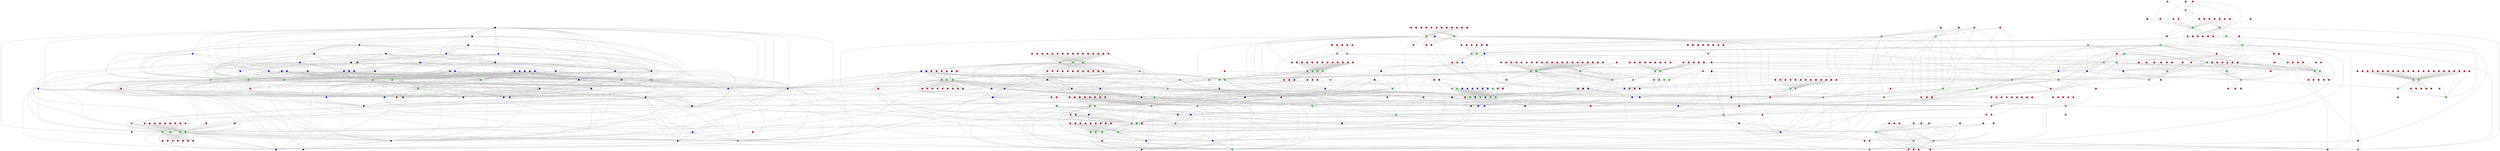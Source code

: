 graph G {
0[shape="circle",width=0.1,label="",style=filled,fillcolor="red"];
1[shape="circle",width=0.1,label="",style=filled,fillcolor="green"];
2[shape="circle",width=0.1,label="",style=filled,fillcolor="red"];
3[shape="circle",width=0.1,label="",style=filled,fillcolor="red"];
4[shape="circle",width=0.1,label="",style=filled,fillcolor="red"];
5[shape="circle",width=0.1,label="",style=filled,fillcolor="red"];
6[shape="circle",width=0.1,label="",style=filled,fillcolor="green"];
7[shape="circle",width=0.1,label="",style=filled,fillcolor="green"];
8[shape="circle",width=0.1,label="",style=filled,fillcolor="red"];
9[shape="circle",width=0.1,label="",style=filled,fillcolor="red"];
10[shape="circle",width=0.1,label="",style=filled,fillcolor="red"];
11[shape="circle",width=0.1,label="",style=filled,fillcolor="red"];
12[shape="circle",width=0.1,label="",style=filled,fillcolor="red"];
13[shape="circle",width=0.1,label="",style=filled,fillcolor="red"];
14[shape="circle",width=0.1,label="",style=filled,fillcolor="red"];
15[shape="circle",width=0.1,label="",style=filled,fillcolor="red"];
16[shape="circle",width=0.1,label="",style=filled,fillcolor="green"];
17[shape="circle",width=0.1,label="",style=filled,fillcolor="green"];
18[shape="circle",width=0.1,label="",style=filled,fillcolor="green"];
19[shape="circle",width=0.1,label="",style=filled,fillcolor="red"];
20[shape="circle",width=0.1,label="",style=filled,fillcolor="red"];
21[shape="circle",width=0.1,label="",style=filled,fillcolor="blue"];
22[shape="circle",width=0.1,label="",style=filled,fillcolor="blue"];
23[shape="circle",width=0.1,label="",style=filled,fillcolor="blue"];
24[shape="circle",width=0.1,label="",style=filled,fillcolor="blue"];
25[shape="circle",width=0.1,label="",style=filled,fillcolor="blue"];
26[shape="circle",width=0.1,label="",style=filled,fillcolor="blue"];
27[shape="circle",width=0.1,label="",style=filled,fillcolor="blue"];
28[shape="circle",width=0.1,label="",style=filled,fillcolor="blue"];
29[shape="circle",width=0.1,label="",style=filled,fillcolor="blue"];
30[shape="circle",width=0.1,label="",style=filled,fillcolor="blue"];
31[shape="circle",width=0.1,label="",style=filled,fillcolor="blue"];
32[shape="circle",width=0.1,label="",style=filled,fillcolor="blue"];
33[shape="circle",width=0.1,label="",style=filled,fillcolor="blue"];
34[shape="circle",width=0.1,label="",style=filled,fillcolor="blue"];
35[shape="circle",width=0.1,label="",style=filled,fillcolor="blue"];
36[shape="circle",width=0.1,label="",style=filled,fillcolor="blue"];
37[shape="circle",width=0.1,label="",style=filled,fillcolor="blue"];
38[shape="circle",width=0.1,label="",style=filled,fillcolor="blue"];
39[shape="circle",width=0.1,label="",style=filled,fillcolor="blue"];
40[shape="circle",width=0.1,label="",style=filled,fillcolor="green"];
41[shape="circle",width=0.1,label="",style=filled,fillcolor="blue"];
42[shape="circle",width=0.1,label="",style=filled,fillcolor="blue"];
43[shape="circle",width=0.1,label="",style=filled,fillcolor="blue"];
44[shape="circle",width=0.1,label="",style=filled,fillcolor="green"];
45[shape="circle",width=0.1,label="",style=filled,fillcolor="green"];
46[shape="circle",width=0.1,label="",style=filled,fillcolor="green"];
47[shape="circle",width=0.1,label="",style=filled,fillcolor="red"];
48[shape="circle",width=0.1,label="",style=filled,fillcolor="red"];
49[shape="circle",width=0.1,label="",style=filled,fillcolor="red"];
50[shape="circle",width=0.1,label="",style=filled,fillcolor="green"];
51[shape="circle",width=0.1,label="",style=filled,fillcolor="green"];
52[shape="circle",width=0.1,label="",style=filled,fillcolor="red"];
53[shape="circle",width=0.1,label="",style=filled,fillcolor="red"];
54[shape="circle",width=0.1,label="",style=filled,fillcolor="green"];
55[shape="circle",width=0.1,label="",style=filled,fillcolor="green"];
56[shape="circle",width=0.1,label="",style=filled,fillcolor="green"];
57[shape="circle",width=0.1,label="",style=filled,fillcolor="green"];
58[shape="circle",width=0.1,label="",style=filled,fillcolor="green"];
59[shape="circle",width=0.1,label="",style=filled,fillcolor="green"];
60[shape="circle",width=0.1,label="",style=filled,fillcolor="green"];
61[shape="circle",width=0.1,label="",style=filled,fillcolor="green"];
62[shape="circle",width=0.1,label="",style=filled,fillcolor="green"];
63[shape="circle",width=0.1,label="",style=filled,fillcolor="green"];
64[shape="circle",width=0.1,label="",style=filled,fillcolor="red"];
65[shape="circle",width=0.1,label="",style=filled,fillcolor="green"];
66[shape="circle",width=0.1,label="",style=filled,fillcolor="green"];
67[shape="circle",width=0.1,label="",style=filled,fillcolor="green"];
68[shape="circle",width=0.1,label="",style=filled,fillcolor="red"];
69[shape="circle",width=0.1,label="",style=filled,fillcolor="red"];
70[shape="circle",width=0.1,label="",style=filled,fillcolor="red"];
71[shape="circle",width=0.1,label="",style=filled,fillcolor="red"];
72[shape="circle",width=0.1,label="",style=filled,fillcolor="red"];
73[shape="circle",width=0.1,label="",style=filled,fillcolor="red"];
74[shape="circle",width=0.1,label="",style=filled,fillcolor="red"];
75[shape="circle",width=0.1,label="",style=filled,fillcolor="red"];
76[shape="circle",width=0.1,label="",style=filled,fillcolor="red"];
77[shape="circle",width=0.1,label="",style=filled,fillcolor="red"];
78[shape="circle",width=0.1,label="",style=filled,fillcolor="green"];
79[shape="circle",width=0.1,label="",style=filled,fillcolor="green"];
80[shape="circle",width=0.1,label="",style=filled,fillcolor="red"];
81[shape="circle",width=0.1,label="",style=filled,fillcolor="red"];
82[shape="circle",width=0.1,label="",style=filled,fillcolor="red"];
83[shape="circle",width=0.1,label="",style=filled,fillcolor="red"];
84[shape="circle",width=0.1,label="",style=filled,fillcolor="red"];
85[shape="circle",width=0.1,label="",style=filled,fillcolor="green"];
86[shape="circle",width=0.1,label="",style=filled,fillcolor="green"];
87[shape="circle",width=0.1,label="",style=filled,fillcolor="green"];
88[shape="circle",width=0.1,label="",style=filled,fillcolor="green"];
89[shape="circle",width=0.1,label="",style=filled,fillcolor="red"];
90[shape="circle",width=0.1,label="",style=filled,fillcolor="red"];
91[shape="circle",width=0.1,label="",style=filled,fillcolor="red"];
92[shape="circle",width=0.1,label="",style=filled,fillcolor="red"];
93[shape="circle",width=0.1,label="",style=filled,fillcolor="red"];
94[shape="circle",width=0.1,label="",style=filled,fillcolor="red"];
95[shape="circle",width=0.1,label="",style=filled,fillcolor="red"];
96[shape="circle",width=0.1,label="",style=filled,fillcolor="red"];
97[shape="circle",width=0.1,label="",style=filled,fillcolor="red"];
98[shape="circle",width=0.1,label="",style=filled,fillcolor="red"];
99[shape="circle",width=0.1,label="",style=filled,fillcolor="red"];
100[shape="circle",width=0.1,label="",style=filled,fillcolor="red"];
101[shape="circle",width=0.1,label="",style=filled,fillcolor="green"];
102[shape="circle",width=0.1,label="",style=filled,fillcolor="red"];
103[shape="circle",width=0.1,label="",style=filled,fillcolor="green"];
104[shape="circle",width=0.1,label="",style=filled,fillcolor="blue"];
105[shape="circle",width=0.1,label="",style=filled,fillcolor="red"];
106[shape="circle",width=0.1,label="",style=filled,fillcolor="green"];
107[shape="circle",width=0.1,label="",style=filled,fillcolor="blue"];
108[shape="circle",width=0.1,label="",style=filled,fillcolor="green"];
109[shape="circle",width=0.1,label="",style=filled,fillcolor="green"];
110[shape="circle",width=0.1,label="",style=filled,fillcolor="green"];
111[shape="circle",width=0.1,label="",style=filled,fillcolor="red"];
112[shape="circle",width=0.1,label="",style=filled,fillcolor="red"];
113[shape="circle",width=0.1,label="",style=filled,fillcolor="red"];
114[shape="circle",width=0.1,label="",style=filled,fillcolor="red"];
115[shape="circle",width=0.1,label="",style=filled,fillcolor="red"];
116[shape="circle",width=0.1,label="",style=filled,fillcolor="red"];
117[shape="circle",width=0.1,label="",style=filled,fillcolor="green"];
118[shape="circle",width=0.1,label="",style=filled,fillcolor="blue"];
119[shape="circle",width=0.1,label="",style=filled,fillcolor="green"];
120[shape="circle",width=0.1,label="",style=filled,fillcolor="green"];
121[shape="circle",width=0.1,label="",style=filled,fillcolor="blue"];
122[shape="circle",width=0.1,label="",style=filled,fillcolor="red"];
123[shape="circle",width=0.1,label="",style=filled,fillcolor="red"];
124[shape="circle",width=0.1,label="",style=filled,fillcolor="red"];
125[shape="circle",width=0.1,label="",style=filled,fillcolor="red"];
126[shape="circle",width=0.1,label="",style=filled,fillcolor="green"];
127[shape="circle",width=0.1,label="",style=filled,fillcolor="green"];
128[shape="circle",width=0.1,label="",style=filled,fillcolor="red"];
129[shape="circle",width=0.1,label="",style=filled,fillcolor="blue"];
130[shape="circle",width=0.1,label="",style=filled,fillcolor="blue"];
131[shape="circle",width=0.1,label="",style=filled,fillcolor="blue"];
132[shape="circle",width=0.1,label="",style=filled,fillcolor="green"];
133[shape="circle",width=0.1,label="",style=filled,fillcolor="green"];
134[shape="circle",width=0.1,label="",style=filled,fillcolor="green"];
135[shape="circle",width=0.1,label="",style=filled,fillcolor="red"];
136[shape="circle",width=0.1,label="",style=filled,fillcolor="red"];
137[shape="circle",width=0.1,label="",style=filled,fillcolor="red"];
138[shape="circle",width=0.1,label="",style=filled,fillcolor="red"];
139[shape="circle",width=0.1,label="",style=filled,fillcolor="red"];
140[shape="circle",width=0.1,label="",style=filled,fillcolor="green"];
141[shape="circle",width=0.1,label="",style=filled,fillcolor="green"];
142[shape="circle",width=0.1,label="",style=filled,fillcolor="red"];
143[shape="circle",width=0.1,label="",style=filled,fillcolor="red"];
144[shape="circle",width=0.1,label="",style=filled,fillcolor="green"];
145[shape="circle",width=0.1,label="",style=filled,fillcolor="green"];
146[shape="circle",width=0.1,label="",style=filled,fillcolor="green"];
147[shape="circle",width=0.1,label="",style=filled,fillcolor="red"];
148[shape="circle",width=0.1,label="",style=filled,fillcolor="red"];
149[shape="circle",width=0.1,label="",style=filled,fillcolor="red"];
150[shape="circle",width=0.1,label="",style=filled,fillcolor="red"];
151[shape="circle",width=0.1,label="",style=filled,fillcolor="red"];
152[shape="circle",width=0.1,label="",style=filled,fillcolor="red"];
153[shape="circle",width=0.1,label="",style=filled,fillcolor="red"];
154[shape="circle",width=0.1,label="",style=filled,fillcolor="red"];
155[shape="circle",width=0.1,label="",style=filled,fillcolor="green"];
156[shape="circle",width=0.1,label="",style=filled,fillcolor="green"];
157[shape="circle",width=0.1,label="",style=filled,fillcolor="red"];
158[shape="circle",width=0.1,label="",style=filled,fillcolor="blue"];
159[shape="circle",width=0.1,label="",style=filled,fillcolor="red"];
160[shape="circle",width=0.1,label="",style=filled,fillcolor="red"];
161[shape="circle",width=0.1,label="",style=filled,fillcolor="red"];
162[shape="circle",width=0.1,label="",style=filled,fillcolor="red"];
163[shape="circle",width=0.1,label="",style=filled,fillcolor="green"];
164[shape="circle",width=0.1,label="",style=filled,fillcolor="blue"];
165[shape="circle",width=0.1,label="",style=filled,fillcolor="green"];
166[shape="circle",width=0.1,label="",style=filled,fillcolor="blue"];
167[shape="circle",width=0.1,label="",style=filled,fillcolor="blue"];
168[shape="circle",width=0.1,label="",style=filled,fillcolor="blue"];
169[shape="circle",width=0.1,label="",style=filled,fillcolor="blue"];
170[shape="circle",width=0.1,label="",style=filled,fillcolor="blue"];
171[shape="circle",width=0.1,label="",style=filled,fillcolor="red"];
172[shape="circle",width=0.1,label="",style=filled,fillcolor="green"];
173[shape="circle",width=0.1,label="",style=filled,fillcolor="green"];
174[shape="circle",width=0.1,label="",style=filled,fillcolor="green"];
175[shape="circle",width=0.1,label="",style=filled,fillcolor="red"];
176[shape="circle",width=0.1,label="",style=filled,fillcolor="red"];
177[shape="circle",width=0.1,label="",style=filled,fillcolor="red"];
178[shape="circle",width=0.1,label="",style=filled,fillcolor="green"];
179[shape="circle",width=0.1,label="",style=filled,fillcolor="green"];
180[shape="circle",width=0.1,label="",style=filled,fillcolor="green"];
181[shape="circle",width=0.1,label="",style=filled,fillcolor="green"];
182[shape="circle",width=0.1,label="",style=filled,fillcolor="green"];
183[shape="circle",width=0.1,label="",style=filled,fillcolor="blue"];
184[shape="circle",width=0.1,label="",style=filled,fillcolor="green"];
185[shape="circle",width=0.1,label="",style=filled,fillcolor="blue"];
186[shape="circle",width=0.1,label="",style=filled,fillcolor="blue"];
187[shape="circle",width=0.1,label="",style=filled,fillcolor="green"];
188[shape="circle",width=0.1,label="",style=filled,fillcolor="green"];
189[shape="circle",width=0.1,label="",style=filled,fillcolor="green"];
190[shape="circle",width=0.1,label="",style=filled,fillcolor="red"];
191[shape="circle",width=0.1,label="",style=filled,fillcolor="red"];
192[shape="circle",width=0.1,label="",style=filled,fillcolor="red"];
193[shape="circle",width=0.1,label="",style=filled,fillcolor="red"];
194[shape="circle",width=0.1,label="",style=filled,fillcolor="green"];
195[shape="circle",width=0.1,label="",style=filled,fillcolor="red"];
196[shape="circle",width=0.1,label="",style=filled,fillcolor="red"];
197[shape="circle",width=0.1,label="",style=filled,fillcolor="red"];
198[shape="circle",width=0.1,label="",style=filled,fillcolor="red"];
199[shape="circle",width=0.1,label="",style=filled,fillcolor="red"];
200[shape="circle",width=0.1,label="",style=filled,fillcolor="red"];
201[shape="circle",width=0.1,label="",style=filled,fillcolor="red"];
202[shape="circle",width=0.1,label="",style=filled,fillcolor="red"];
203[shape="circle",width=0.1,label="",style=filled,fillcolor="red"];
204[shape="circle",width=0.1,label="",style=filled,fillcolor="red"];
205[shape="circle",width=0.1,label="",style=filled,fillcolor="red"];
206[shape="circle",width=0.1,label="",style=filled,fillcolor="red"];
207[shape="circle",width=0.1,label="",style=filled,fillcolor="red"];
208[shape="circle",width=0.1,label="",style=filled,fillcolor="red"];
209[shape="circle",width=0.1,label="",style=filled,fillcolor="red"];
210[shape="circle",width=0.1,label="",style=filled,fillcolor="red"];
211[shape="circle",width=0.1,label="",style=filled,fillcolor="red"];
212[shape="circle",width=0.1,label="",style=filled,fillcolor="blue"];
213[shape="circle",width=0.1,label="",style=filled,fillcolor="blue"];
214[shape="circle",width=0.1,label="",style=filled,fillcolor="blue"];
215[shape="circle",width=0.1,label="",style=filled,fillcolor="red"];
216[shape="circle",width=0.1,label="",style=filled,fillcolor="red"];
217[shape="circle",width=0.1,label="",style=filled,fillcolor="red"];
218[shape="circle",width=0.1,label="",style=filled,fillcolor="red"];
219[shape="circle",width=0.1,label="",style=filled,fillcolor="red"];
220[shape="circle",width=0.1,label="",style=filled,fillcolor="red"];
221[shape="circle",width=0.1,label="",style=filled,fillcolor="red"];
222[shape="circle",width=0.1,label="",style=filled,fillcolor="red"];
223[shape="circle",width=0.1,label="",style=filled,fillcolor="blue"];
224[shape="circle",width=0.1,label="",style=filled,fillcolor="blue"];
225[shape="circle",width=0.1,label="",style=filled,fillcolor="blue"];
226[shape="circle",width=0.1,label="",style=filled,fillcolor="red"];
227[shape="circle",width=0.1,label="",style=filled,fillcolor="blue"];
228[shape="circle",width=0.1,label="",style=filled,fillcolor="blue"];
229[shape="circle",width=0.1,label="",style=filled,fillcolor="red"];
230[shape="circle",width=0.1,label="",style=filled,fillcolor="green"];
231[shape="circle",width=0.1,label="",style=filled,fillcolor="green"];
232[shape="circle",width=0.1,label="",style=filled,fillcolor="green"];
233[shape="circle",width=0.1,label="",style=filled,fillcolor="green"];
234[shape="circle",width=0.1,label="",style=filled,fillcolor="green"];
235[shape="circle",width=0.1,label="",style=filled,fillcolor="red"];
236[shape="circle",width=0.1,label="",style=filled,fillcolor="red"];
237[shape="circle",width=0.1,label="",style=filled,fillcolor="red"];
238[shape="circle",width=0.1,label="",style=filled,fillcolor="red"];
239[shape="circle",width=0.1,label="",style=filled,fillcolor="red"];
240[shape="circle",width=0.1,label="",style=filled,fillcolor="red"];
241[shape="circle",width=0.1,label="",style=filled,fillcolor="red"];
242[shape="circle",width=0.1,label="",style=filled,fillcolor="red"];
243[shape="circle",width=0.1,label="",style=filled,fillcolor="red"];
244[shape="circle",width=0.1,label="",style=filled,fillcolor="blue"];
245[shape="circle",width=0.1,label="",style=filled,fillcolor="red"];
246[shape="circle",width=0.1,label="",style=filled,fillcolor="blue"];
247[shape="circle",width=0.1,label="",style=filled,fillcolor="red"];
248[shape="circle",width=0.1,label="",style=filled,fillcolor="blue"];
249[shape="circle",width=0.1,label="",style=filled,fillcolor="green"];
250[shape="circle",width=0.1,label="",style=filled,fillcolor="blue"];
251[shape="circle",width=0.1,label="",style=filled,fillcolor="red"];
252[shape="circle",width=0.1,label="",style=filled,fillcolor="red"];
253[shape="circle",width=0.1,label="",style=filled,fillcolor="green"];
254[shape="circle",width=0.1,label="",style=filled,fillcolor="red"];
255[shape="circle",width=0.1,label="",style=filled,fillcolor="blue"];
256[shape="circle",width=0.1,label="",style=filled,fillcolor="green"];
257[shape="circle",width=0.1,label="",style=filled,fillcolor="green"];
258[shape="circle",width=0.1,label="",style=filled,fillcolor="green"];
259[shape="circle",width=0.1,label="",style=filled,fillcolor="green"];
260[shape="circle",width=0.1,label="",style=filled,fillcolor="red"];
261[shape="circle",width=0.1,label="",style=filled,fillcolor="red"];
262[shape="circle",width=0.1,label="",style=filled,fillcolor="green"];
263[shape="circle",width=0.1,label="",style=filled,fillcolor="red"];
264[shape="circle",width=0.1,label="",style=filled,fillcolor="red"];
265[shape="circle",width=0.1,label="",style=filled,fillcolor="red"];
266[shape="circle",width=0.1,label="",style=filled,fillcolor="green"];
267[shape="circle",width=0.1,label="",style=filled,fillcolor="red"];
268[shape="circle",width=0.1,label="",style=filled,fillcolor="red"];
269[shape="circle",width=0.1,label="",style=filled,fillcolor="red"];
270[shape="circle",width=0.1,label="",style=filled,fillcolor="red"];
271[shape="circle",width=0.1,label="",style=filled,fillcolor="red"];
272[shape="circle",width=0.1,label="",style=filled,fillcolor="green"];
273[shape="circle",width=0.1,label="",style=filled,fillcolor="green"];
274[shape="circle",width=0.1,label="",style=filled,fillcolor="green"];
275[shape="circle",width=0.1,label="",style=filled,fillcolor="green"];
276[shape="circle",width=0.1,label="",style=filled,fillcolor="green"];
277[shape="circle",width=0.1,label="",style=filled,fillcolor="red"];
278[shape="circle",width=0.1,label="",style=filled,fillcolor="red"];
279[shape="circle",width=0.1,label="",style=filled,fillcolor="red"];
280[shape="circle",width=0.1,label="",style=filled,fillcolor="red"];
281[shape="circle",width=0.1,label="",style=filled,fillcolor="red"];
282[shape="circle",width=0.1,label="",style=filled,fillcolor="red"];
283[shape="circle",width=0.1,label="",style=filled,fillcolor="red"];
284[shape="circle",width=0.1,label="",style=filled,fillcolor="red"];
285[shape="circle",width=0.1,label="",style=filled,fillcolor="red"];
286[shape="circle",width=0.1,label="",style=filled,fillcolor="red"];
287[shape="circle",width=0.1,label="",style=filled,fillcolor="red"];
288[shape="circle",width=0.1,label="",style=filled,fillcolor="blue"];
289[shape="circle",width=0.1,label="",style=filled,fillcolor="blue"];
290[shape="circle",width=0.1,label="",style=filled,fillcolor="green"];
291[shape="circle",width=0.1,label="",style=filled,fillcolor="blue"];
292[shape="circle",width=0.1,label="",style=filled,fillcolor="red"];
293[shape="circle",width=0.1,label="",style=filled,fillcolor="red"];
294[shape="circle",width=0.1,label="",style=filled,fillcolor="green"];
295[shape="circle",width=0.1,label="",style=filled,fillcolor="blue"];
296[shape="circle",width=0.1,label="",style=filled,fillcolor="red"];
297[shape="circle",width=0.1,label="",style=filled,fillcolor="red"];
298[shape="circle",width=0.1,label="",style=filled,fillcolor="red"];
299[shape="circle",width=0.1,label="",style=filled,fillcolor="red"];
300[shape="circle",width=0.1,label="",style=filled,fillcolor="red"];
301[shape="circle",width=0.1,label="",style=filled,fillcolor="red"];
302[shape="circle",width=0.1,label="",style=filled,fillcolor="red"];
303[shape="circle",width=0.1,label="",style=filled,fillcolor="red"];
304[shape="circle",width=0.1,label="",style=filled,fillcolor="red"];
305[shape="circle",width=0.1,label="",style=filled,fillcolor="red"];
306[shape="circle",width=0.1,label="",style=filled,fillcolor="red"];
307[shape="circle",width=0.1,label="",style=filled,fillcolor="red"];
308[shape="circle",width=0.1,label="",style=filled,fillcolor="red"];
309[shape="circle",width=0.1,label="",style=filled,fillcolor="red"];
310[shape="circle",width=0.1,label="",style=filled,fillcolor="red"];
311[shape="circle",width=0.1,label="",style=filled,fillcolor="red"];
312[shape="circle",width=0.1,label="",style=filled,fillcolor="red"];
313[shape="circle",width=0.1,label="",style=filled,fillcolor="red"];
314[shape="circle",width=0.1,label="",style=filled,fillcolor="red"];
315[shape="circle",width=0.1,label="",style=filled,fillcolor="red"];
316[shape="circle",width=0.1,label="",style=filled,fillcolor="red"];
317[shape="circle",width=0.1,label="",style=filled,fillcolor="red"];
318[shape="circle",width=0.1,label="",style=filled,fillcolor="red"];
319[shape="circle",width=0.1,label="",style=filled,fillcolor="red"];
320[shape="circle",width=0.1,label="",style=filled,fillcolor="green"];
321[shape="circle",width=0.1,label="",style=filled,fillcolor="blue"];
322[shape="circle",width=0.1,label="",style=filled,fillcolor="red"];
323[shape="circle",width=0.1,label="",style=filled,fillcolor="red"];
324[shape="circle",width=0.1,label="",style=filled,fillcolor="blue"];
325[shape="circle",width=0.1,label="",style=filled,fillcolor="red"];
326[shape="circle",width=0.1,label="",style=filled,fillcolor="green"];
327[shape="circle",width=0.1,label="",style=filled,fillcolor="red"];
328[shape="circle",width=0.1,label="",style=filled,fillcolor="red"];
329[shape="circle",width=0.1,label="",style=filled,fillcolor="green"];
330[shape="circle",width=0.1,label="",style=filled,fillcolor="red"];
331[shape="circle",width=0.1,label="",style=filled,fillcolor="red"];
332[shape="circle",width=0.1,label="",style=filled,fillcolor="red"];
333[shape="circle",width=0.1,label="",style=filled,fillcolor="red"];
334[shape="circle",width=0.1,label="",style=filled,fillcolor="red"];
335[shape="circle",width=0.1,label="",style=filled,fillcolor="blue"];
336[shape="circle",width=0.1,label="",style=filled,fillcolor="red"];
337[shape="circle",width=0.1,label="",style=filled,fillcolor="red"];
338[shape="circle",width=0.1,label="",style=filled,fillcolor="red"];
339[shape="circle",width=0.1,label="",style=filled,fillcolor="red"];
340[shape="circle",width=0.1,label="",style=filled,fillcolor="red"];
341[shape="circle",width=0.1,label="",style=filled,fillcolor="red"];
342[shape="circle",width=0.1,label="",style=filled,fillcolor="green"];
343[shape="circle",width=0.1,label="",style=filled,fillcolor="red"];
344[shape="circle",width=0.1,label="",style=filled,fillcolor="red"];
345[shape="circle",width=0.1,label="",style=filled,fillcolor="red"];
346[shape="circle",width=0.1,label="",style=filled,fillcolor="red"];
347[shape="circle",width=0.1,label="",style=filled,fillcolor="red"];
348[shape="circle",width=0.1,label="",style=filled,fillcolor="red"];
349[shape="circle",width=0.1,label="",style=filled,fillcolor="red"];
350[shape="circle",width=0.1,label="",style=filled,fillcolor="red"];
351[shape="circle",width=0.1,label="",style=filled,fillcolor="red"];
352[shape="circle",width=0.1,label="",style=filled,fillcolor="red"];
353[shape="circle",width=0.1,label="",style=filled,fillcolor="red"];
354[shape="circle",width=0.1,label="",style=filled,fillcolor="red"];
355[shape="circle",width=0.1,label="",style=filled,fillcolor="red"];
356[shape="circle",width=0.1,label="",style=filled,fillcolor="green"];
357[shape="circle",width=0.1,label="",style=filled,fillcolor="green"];
358[shape="circle",width=0.1,label="",style=filled,fillcolor="green"];
359[shape="circle",width=0.1,label="",style=filled,fillcolor="green"];
360[shape="circle",width=0.1,label="",style=filled,fillcolor="red"];
361[shape="circle",width=0.1,label="",style=filled,fillcolor="blue"];
362[shape="circle",width=0.1,label="",style=filled,fillcolor="green"];
363[shape="circle",width=0.1,label="",style=filled,fillcolor="red"];
364[shape="circle",width=0.1,label="",style=filled,fillcolor="red"];
365[shape="circle",width=0.1,label="",style=filled,fillcolor="red"];
366[shape="circle",width=0.1,label="",style=filled,fillcolor="blue"];
367[shape="circle",width=0.1,label="",style=filled,fillcolor="blue"];
368[shape="circle",width=0.1,label="",style=filled,fillcolor="blue"];
369[shape="circle",width=0.1,label="",style=filled,fillcolor="red"];
370[shape="circle",width=0.1,label="",style=filled,fillcolor="red"];
371[shape="circle",width=0.1,label="",style=filled,fillcolor="red"];
372[shape="circle",width=0.1,label="",style=filled,fillcolor="red"];
373[shape="circle",width=0.1,label="",style=filled,fillcolor="red"];
374[shape="circle",width=0.1,label="",style=filled,fillcolor="red"];
375[shape="circle",width=0.1,label="",style=filled,fillcolor="red"];
376[shape="circle",width=0.1,label="",style=filled,fillcolor="red"];
377[shape="circle",width=0.1,label="",style=filled,fillcolor="red"];
378[shape="circle",width=0.1,label="",style=filled,fillcolor="red"];
379[shape="circle",width=0.1,label="",style=filled,fillcolor="red"];
380[shape="circle",width=0.1,label="",style=filled,fillcolor="blue"];
381[shape="circle",width=0.1,label="",style=filled,fillcolor="green"];
382[shape="circle",width=0.1,label="",style=filled,fillcolor="red"];
383[shape="circle",width=0.1,label="",style=filled,fillcolor="red"];
384[shape="circle",width=0.1,label="",style=filled,fillcolor="red"];
385[shape="circle",width=0.1,label="",style=filled,fillcolor="red"];
386[shape="circle",width=0.1,label="",style=filled,fillcolor="red"];
387[shape="circle",width=0.1,label="",style=filled,fillcolor="red"];
388[shape="circle",width=0.1,label="",style=filled,fillcolor="green"];
389[shape="circle",width=0.1,label="",style=filled,fillcolor="red"];
390[shape="circle",width=0.1,label="",style=filled,fillcolor="red"];
391[shape="circle",width=0.1,label="",style=filled,fillcolor="red"];
392[shape="circle",width=0.1,label="",style=filled,fillcolor="red"];
393[shape="circle",width=0.1,label="",style=filled,fillcolor="red"];
394[shape="circle",width=0.1,label="",style=filled,fillcolor="red"];
395[shape="circle",width=0.1,label="",style=filled,fillcolor="blue"];
396[shape="circle",width=0.1,label="",style=filled,fillcolor="red"];
397[shape="circle",width=0.1,label="",style=filled,fillcolor="blue"];
398[shape="circle",width=0.1,label="",style=filled,fillcolor="blue"];
399[shape="circle",width=0.1,label="",style=filled,fillcolor="red"];
400[shape="circle",width=0.1,label="",style=filled,fillcolor="blue"];
401[shape="circle",width=0.1,label="",style=filled,fillcolor="blue"];
402[shape="circle",width=0.1,label="",style=filled,fillcolor="blue"];
403[shape="circle",width=0.1,label="",style=filled,fillcolor="blue"];
404[shape="circle",width=0.1,label="",style=filled,fillcolor="blue"];
405[shape="circle",width=0.1,label="",style=filled,fillcolor="blue"];
406[shape="circle",width=0.1,label="",style=filled,fillcolor="blue"];
407[shape="circle",width=0.1,label="",style=filled,fillcolor="blue"];
408[shape="circle",width=0.1,label="",style=filled,fillcolor="blue"];
409[shape="circle",width=0.1,label="",style=filled,fillcolor="blue"];
410[shape="circle",width=0.1,label="",style=filled,fillcolor="blue"];
411[shape="circle",width=0.1,label="",style=filled,fillcolor="blue"];
412[shape="circle",width=0.1,label="",style=filled,fillcolor="blue"];
413[shape="circle",width=0.1,label="",style=filled,fillcolor="blue"];
414[shape="circle",width=0.1,label="",style=filled,fillcolor="blue"];
415[shape="circle",width=0.1,label="",style=filled,fillcolor="red"];
416[shape="circle",width=0.1,label="",style=filled,fillcolor="red"];
417[shape="circle",width=0.1,label="",style=filled,fillcolor="green"];
418[shape="circle",width=0.1,label="",style=filled,fillcolor="red"];
419[shape="circle",width=0.1,label="",style=filled,fillcolor="red"];
420[shape="circle",width=0.1,label="",style=filled,fillcolor="blue"];
421[shape="circle",width=0.1,label="",style=filled,fillcolor="red"];
422[shape="circle",width=0.1,label="",style=filled,fillcolor="blue"];
423[shape="circle",width=0.1,label="",style=filled,fillcolor="blue"];
424[shape="circle",width=0.1,label="",style=filled,fillcolor="blue"];
425[shape="circle",width=0.1,label="",style=filled,fillcolor="blue"];
426[shape="circle",width=0.1,label="",style=filled,fillcolor="blue"];
427[shape="circle",width=0.1,label="",style=filled,fillcolor="blue"];
428[shape="circle",width=0.1,label="",style=filled,fillcolor="blue"];
429[shape="circle",width=0.1,label="",style=filled,fillcolor="red"];
430[shape="circle",width=0.1,label="",style=filled,fillcolor="red"];
431[shape="circle",width=0.1,label="",style=filled,fillcolor="red"];
432[shape="circle",width=0.1,label="",style=filled,fillcolor="red"];
433[shape="circle",width=0.1,label="",style=filled,fillcolor="red"];
434[shape="circle",width=0.1,label="",style=filled,fillcolor="red"];
435[shape="circle",width=0.1,label="",style=filled,fillcolor="red"];
436[shape="circle",width=0.1,label="",style=filled,fillcolor="red"];
437[shape="circle",width=0.1,label="",style=filled,fillcolor="red"];
438[shape="circle",width=0.1,label="",style=filled,fillcolor="blue"];
439[shape="circle",width=0.1,label="",style=filled,fillcolor="green"];
440[shape="circle",width=0.1,label="",style=filled,fillcolor="green"];
441[shape="circle",width=0.1,label="",style=filled,fillcolor="blue"];
442[shape="circle",width=0.1,label="",style=filled,fillcolor="red"];
443[shape="circle",width=0.1,label="",style=filled,fillcolor="red"];
444[shape="circle",width=0.1,label="",style=filled,fillcolor="red"];
445[shape="circle",width=0.1,label="",style=filled,fillcolor="green"];
446[shape="circle",width=0.1,label="",style=filled,fillcolor="blue"];
447[shape="circle",width=0.1,label="",style=filled,fillcolor="red"];
448[shape="circle",width=0.1,label="",style=filled,fillcolor="blue"];
449[shape="circle",width=0.1,label="",style=filled,fillcolor="red"];
450[shape="circle",width=0.1,label="",style=filled,fillcolor="red"];
451[shape="circle",width=0.1,label="",style=filled,fillcolor="red"];
452[shape="circle",width=0.1,label="",style=filled,fillcolor="red"];
453[shape="circle",width=0.1,label="",style=filled,fillcolor="red"];
454[shape="circle",width=0.1,label="",style=filled,fillcolor="red"];
455[shape="circle",width=0.1,label="",style=filled,fillcolor="red"];
456[shape="circle",width=0.1,label="",style=filled,fillcolor="red"];
457[shape="circle",width=0.1,label="",style=filled,fillcolor="red"];
458[shape="circle",width=0.1,label="",style=filled,fillcolor="red"];
459[shape="circle",width=0.1,label="",style=filled,fillcolor="red"];
460[shape="circle",width=0.1,label="",style=filled,fillcolor="red"];
461[shape="circle",width=0.1,label="",style=filled,fillcolor="red"];
462[shape="circle",width=0.1,label="",style=filled,fillcolor="red"];
463[shape="circle",width=0.1,label="",style=filled,fillcolor="red"];
464[shape="circle",width=0.1,label="",style=filled,fillcolor="red"];
465[shape="circle",width=0.1,label="",style=filled,fillcolor="red"];
466[shape="circle",width=0.1,label="",style=filled,fillcolor="red"];
467[shape="circle",width=0.1,label="",style=filled,fillcolor="red"];
468[shape="circle",width=0.1,label="",style=filled,fillcolor="red"];
469[shape="circle",width=0.1,label="",style=filled,fillcolor="red"];
470[shape="circle",width=0.1,label="",style=filled,fillcolor="red"];
471[shape="circle",width=0.1,label="",style=filled,fillcolor="red"];
472[shape="circle",width=0.1,label="",style=filled,fillcolor="red"];
473[shape="circle",width=0.1,label="",style=filled,fillcolor="red"];
474[shape="circle",width=0.1,label="",style=filled,fillcolor="red"];
475[shape="circle",width=0.1,label="",style=filled,fillcolor="red"];
476[shape="circle",width=0.1,label="",style=filled,fillcolor="red"];
477[shape="circle",width=0.1,label="",style=filled,fillcolor="red"];
478[shape="circle",width=0.1,label="",style=filled,fillcolor="red"];
479[shape="circle",width=0.1,label="",style=filled,fillcolor="red"];
480[shape="circle",width=0.1,label="",style=filled,fillcolor="red"];
481[shape="circle",width=0.1,label="",style=filled,fillcolor="red"];
482[shape="circle",width=0.1,label="",style=filled,fillcolor="red"];
483[shape="circle",width=0.1,label="",style=filled,fillcolor="red"];
484[shape="circle",width=0.1,label="",style=filled,fillcolor="green"];
485[shape="circle",width=0.1,label="",style=filled,fillcolor="red"];
486[shape="circle",width=0.1,label="",style=filled,fillcolor="red"];
487[shape="circle",width=0.1,label="",style=filled,fillcolor="green"];
488[shape="circle",width=0.1,label="",style=filled,fillcolor="red"];
489[shape="circle",width=0.1,label="",style=filled,fillcolor="green"];
490[shape="circle",width=0.1,label="",style=filled,fillcolor="green"];
491[shape="circle",width=0.1,label="",style=filled,fillcolor="green"];
492[shape="circle",width=0.1,label="",style=filled,fillcolor="green"];
493[shape="circle",width=0.1,label="",style=filled,fillcolor="blue"];
494[shape="circle",width=0.1,label="",style=filled,fillcolor="red"];
495[shape="circle",width=0.1,label="",style=filled,fillcolor="blue"];
496[shape="circle",width=0.1,label="",style=filled,fillcolor="red"];
497[shape="circle",width=0.1,label="",style=filled,fillcolor="red"];
498[shape="circle",width=0.1,label="",style=filled,fillcolor="red"];
499[shape="circle",width=0.1,label="",style=filled,fillcolor="red"];
500[shape="circle",width=0.1,label="",style=filled,fillcolor="red"];
501[shape="circle",width=0.1,label="",style=filled,fillcolor="red"];
502[shape="circle",width=0.1,label="",style=filled,fillcolor="blue"];
503[shape="circle",width=0.1,label="",style=filled,fillcolor="red"];
504[shape="circle",width=0.1,label="",style=filled,fillcolor="red"];
505[shape="circle",width=0.1,label="",style=filled,fillcolor="red"];
506[shape="circle",width=0.1,label="",style=filled,fillcolor="red"];
507[shape="circle",width=0.1,label="",style=filled,fillcolor="red"];
508[shape="circle",width=0.1,label="",style=filled,fillcolor="red"];
509[shape="circle",width=0.1,label="",style=filled,fillcolor="red"];
510[shape="circle",width=0.1,label="",style=filled,fillcolor="red"];
511[shape="circle",width=0.1,label="",style=filled,fillcolor="red"];
512[shape="circle",width=0.1,label="",style=filled,fillcolor="red"];
513[shape="circle",width=0.1,label="",style=filled,fillcolor="red"];
514[shape="circle",width=0.1,label="",style=filled,fillcolor="red"];
515[shape="circle",width=0.1,label="",style=filled,fillcolor="red"];
516[shape="circle",width=0.1,label="",style=filled,fillcolor="red"];
517[shape="circle",width=0.1,label="",style=filled,fillcolor="red"];
518[shape="circle",width=0.1,label="",style=filled,fillcolor="red"];
519[shape="circle",width=0.1,label="",style=filled,fillcolor="red"];
520[shape="circle",width=0.1,label="",style=filled,fillcolor="red"];
521[shape="circle",width=0.1,label="",style=filled,fillcolor="red"];
522[shape="circle",width=0.1,label="",style=filled,fillcolor="blue"];
523[shape="circle",width=0.1,label="",style=filled,fillcolor="blue"];
524[shape="circle",width=0.1,label="",style=filled,fillcolor="red"];
525[shape="circle",width=0.1,label="",style=filled,fillcolor="green"];
526[shape="circle",width=0.1,label="",style=filled,fillcolor="red"];
527[shape="circle",width=0.1,label="",style=filled,fillcolor="blue"];
528[shape="circle",width=0.1,label="",style=filled,fillcolor="red"];
529[shape="circle",width=0.1,label="",style=filled,fillcolor="blue"];
530[shape="circle",width=0.1,label="",style=filled,fillcolor="red"];
531[shape="circle",width=0.1,label="",style=filled,fillcolor="blue"];
532[shape="circle",width=0.1,label="",style=filled,fillcolor="blue"];
533[shape="circle",width=0.1,label="",style=filled,fillcolor="blue"];
534[shape="circle",width=0.1,label="",style=filled,fillcolor="red"];
535[shape="circle",width=0.1,label="",style=filled,fillcolor="red"];
536[shape="circle",width=0.1,label="",style=filled,fillcolor="red"];
537[shape="circle",width=0.1,label="",style=filled,fillcolor="blue"];
538[shape="circle",width=0.1,label="",style=filled,fillcolor="green"];
539[shape="circle",width=0.1,label="",style=filled,fillcolor="red"];
540[shape="circle",width=0.1,label="",style=filled,fillcolor="red"];
541[shape="circle",width=0.1,label="",style=filled,fillcolor="red"];
542[shape="circle",width=0.1,label="",style=filled,fillcolor="blue"];
543[shape="circle",width=0.1,label="",style=filled,fillcolor="blue"];
544[shape="circle",width=0.1,label="",style=filled,fillcolor="red"];
545[shape="circle",width=0.1,label="",style=filled,fillcolor="blue"];
546[shape="circle",width=0.1,label="",style=filled,fillcolor="red"];
547[shape="circle",width=0.1,label="",style=filled,fillcolor="red"];
548[shape="circle",width=0.1,label="",style=filled,fillcolor="red"];
549[shape="circle",width=0.1,label="",style=filled,fillcolor="red"];
550[shape="circle",width=0.1,label="",style=filled,fillcolor="red"];
551[shape="circle",width=0.1,label="",style=filled,fillcolor="red"];
552[shape="circle",width=0.1,label="",style=filled,fillcolor="red"];
553[shape="circle",width=0.1,label="",style=filled,fillcolor="red"];
554[shape="circle",width=0.1,label="",style=filled,fillcolor="red"];
555[shape="circle",width=0.1,label="",style=filled,fillcolor="red"];
556[shape="circle",width=0.1,label="",style=filled,fillcolor="red"];
557[shape="circle",width=0.1,label="",style=filled,fillcolor="red"];
558[shape="circle",width=0.1,label="",style=filled,fillcolor="red"];
559[shape="circle",width=0.1,label="",style=filled,fillcolor="red"];
560[shape="circle",width=0.1,label="",style=filled,fillcolor="red"];
561[shape="circle",width=0.1,label="",style=filled,fillcolor="red"];
0--1[color="gray"];
4--6[color="gray"];
4--7[color="gray"];
4--16[color="gray"];
21--22[color="gray"];
21--23[color="gray"];
21--24[color="gray"];
21--25[color="gray"];
21--26[color="gray"];
21--27[color="gray"];
21--28[color="gray"];
21--29[color="gray"];
21--30[color="gray"];
21--31[color="gray"];
21--32[color="gray"];
21--33[color="gray"];
21--34[color="gray"];
21--35[color="gray"];
21--36[color="gray"];
21--37[color="gray"];
21--38[color="gray"];
21--39[color="gray"];
21--40[color="gray"];
21--41[color="gray"];
21--42[color="gray"];
21--43[color="gray"];
2--17[color="gray"];
2--18[color="gray"];
19--44[color="gray"];
19--45[color="gray"];
47--46[color="gray"];
48--46[color="gray"];
49--50[color="gray"];
49--51[color="gray"];
49--54[color="gray"];
49--55[color="gray"];
52--50[color="gray"];
52--51[color="gray"];
52--54[color="gray"];
52--55[color="gray"];
53--56[color="gray"];
53--57[color="gray"];
9--58[color="gray"];
9--59[color="gray"];
10--60[color="gray"];
10--61[color="gray"];
10--62[color="gray"];
10--63[color="gray"];
64--65[color="gray"];
64--66[color="gray"];
11--67[color="gray"];
11--65[color="gray"];
11--66[color="gray"];
68--65[color="gray"];
8--65[color="gray"];
8--66[color="gray"];
12--65[color="gray"];
69--65[color="gray"];
69--66[color="gray"];
13--67[color="gray"];
13--65[color="gray"];
13--66[color="gray"];
70--66[color="gray"];
14--67[color="gray"];
14--65[color="gray"];
67--71[color="gray"];
67--65[color="gray"];
73--65[color="gray"];
73--66[color="gray"];
72--65[color="gray"];
77--65[color="gray"];
77--66[color="gray"];
74--65[color="gray"];
71--65[color="gray"];
71--66[color="gray"];
75--78[color="gray"];
75--79[color="gray"];
76--78[color="gray"];
76--79[color="gray"];
82--78[color="gray"];
82--79[color="gray"];
83--65[color="gray"];
83--66[color="gray"];
81--78[color="gray"];
81--79[color="gray"];
84--78[color="gray"];
84--79[color="gray"];
65--85[color="gray"];
65--87[color="gray"];
65--88[color="gray"];
65--89[color="gray"];
65--90[color="gray"];
65--91[color="gray"];
65--92[color="gray"];
65--93[color="gray"];
65--94[color="gray"];
65--95[color="gray"];
65--96[color="gray"];
66--85[color="gray"];
66--87[color="gray"];
66--88[color="gray"];
66--99[color="gray"];
66--89[color="gray"];
66--91[color="gray"];
66--92[color="gray"];
66--93[color="gray"];
66--94[color="gray"];
66--95[color="gray"];
66--96[color="gray"];
66--18[color="gray"];
85--87[color="gray"];
85--88[color="gray"];
85--78[color="gray"];
85--79[color="gray"];
85--100[color="gray"];
85--101[color="gray"];
85--102[color="gray"];
87--78[color="gray"];
87--79[color="gray"];
87--100[color="gray"];
87--103[color="gray"];
87--104[color="gray"];
87--107[color="gray"];
87--108[color="gray"];
87--109[color="gray"];
87--110[color="gray"];
87--111[color="gray"];
87--46[color="gray"];
87--18[color="gray"];
88--78[color="gray"];
88--79[color="gray"];
88--100[color="gray"];
88--92[color="gray"];
88--103[color="gray"];
88--104[color="gray"];
88--107[color="gray"];
88--108[color="gray"];
88--109[color="gray"];
88--44[color="gray"];
88--17[color="gray"];
88--111[color="gray"];
88--46[color="gray"];
88--18[color="gray"];
78--105[color="gray"];
78--113[color="gray"];
79--105[color="gray"];
79--113[color="gray"];
15--86[color="gray"];
15--106[color="gray"];
112--86[color="gray"];
112--106[color="gray"];
114--86[color="gray"];
114--106[color="gray"];
3--86[color="gray"];
3--106[color="gray"];
115--86[color="gray"];
115--106[color="gray"];
86--117[color="gray"];
86--118[color="gray"];
86--121[color="gray"];
86--122[color="gray"];
106--119[color="gray"];
106--122[color="gray"];
116--50[color="gray"];
116--51[color="gray"];
116--54[color="gray"];
116--55[color="gray"];
80--120[color="gray"];
128--120[color="gray"];
125--126[color="gray"];
125--127[color="gray"];
125--132[color="gray"];
120--123[color="gray"];
120--129[color="gray"];
120--130[color="gray"];
120--131[color="gray"];
123--133[color="gray"];
123--134[color="gray"];
135--50[color="gray"];
135--51[color="gray"];
135--54[color="gray"];
135--55[color="gray"];
138--50[color="gray"];
138--51[color="gray"];
138--54[color="gray"];
138--55[color="gray"];
124--141[color="gray"];
139--140[color="gray"];
139--144[color="gray"];
139--145[color="gray"];
139--146[color="gray"];
136--140[color="gray"];
136--144[color="gray"];
136--145[color="gray"];
136--146[color="gray"];
137--140[color="gray"];
137--144[color="gray"];
137--145[color="gray"];
137--146[color="gray"];
143--140[color="gray"];
143--144[color="gray"];
143--145[color="gray"];
143--146[color="gray"];
148--140[color="gray"];
148--144[color="gray"];
148--145[color="gray"];
148--146[color="gray"];
149--140[color="gray"];
149--144[color="gray"];
149--145[color="gray"];
149--146[color="gray"];
142--140[color="gray"];
142--144[color="gray"];
142--145[color="gray"];
142--146[color="gray"];
150--140[color="gray"];
150--144[color="gray"];
150--145[color="gray"];
147--140[color="gray"];
147--144[color="gray"];
147--145[color="gray"];
147--146[color="gray"];
5--141[color="gray"];
153--140[color="gray"];
153--144[color="gray"];
153--145[color="gray"];
153--146[color="gray"];
151--140[color="gray"];
151--144[color="gray"];
151--145[color="gray"];
151--146[color="gray"];
152--140[color="gray"];
152--144[color="gray"];
152--145[color="gray"];
152--146[color="gray"];
140--155[color="gray"];
140--157[color="gray"];
140--158[color="gray"];
140--159[color="gray"];
140--160[color="gray"];
140--161[color="gray"];
140--162[color="gray"];
144--156[color="gray"];
144--163[color="gray"];
144--157[color="gray"];
144--164[color="gray"];
144--165[color="gray"];
144--158[color="gray"];
144--159[color="gray"];
144--160[color="gray"];
144--161[color="gray"];
144--162[color="gray"];
145--156[color="gray"];
145--163[color="gray"];
145--155[color="gray"];
145--157[color="gray"];
145--164[color="gray"];
145--158[color="gray"];
145--159[color="gray"];
145--160[color="gray"];
145--161[color="gray"];
146--163[color="gray"];
146--155[color="gray"];
146--164[color="gray"];
146--158[color="gray"];
146--159[color="gray"];
146--160[color="gray"];
146--161[color="gray"];
156--154[color="gray"];
156--38[color="gray"];
156--166[color="gray"];
156--167[color="gray"];
163--154[color="gray"];
163--38[color="gray"];
163--166[color="gray"];
163--167[color="gray"];
155--171[color="gray"];
155--168[color="gray"];
164--172[color="gray"];
164--169[color="gray"];
164--165[color="gray"];
164--170[color="gray"];
164--158[color="gray"];
22--173[color="gray"];
22--174[color="gray"];
22--178[color="gray"];
22--179[color="gray"];
22--180[color="gray"];
22--181[color="gray"];
22--182[color="gray"];
22--183[color="gray"];
22--184[color="gray"];
22--185[color="gray"];
22--186[color="gray"];
175--50[color="gray"];
175--51[color="gray"];
175--54[color="gray"];
175--55[color="gray"];
176--187[color="gray"];
176--188[color="gray"];
176--189[color="gray"];
177--187[color="gray"];
177--188[color="gray"];
177--189[color="gray"];
191--6[color="gray"];
191--7[color="gray"];
191--16[color="gray"];
190--6[color="gray"];
190--7[color="gray"];
190--165[color="gray"];
192--187[color="gray"];
192--188[color="gray"];
192--189[color="gray"];
192--194[color="gray"];
20--187[color="gray"];
20--188[color="gray"];
20--189[color="gray"];
193--187[color="gray"];
193--188[color="gray"];
193--189[color="gray"];
197--187[color="gray"];
197--188[color="gray"];
197--189[color="gray"];
196--187[color="gray"];
196--188[color="gray"];
196--189[color="gray"];
198--187[color="gray"];
198--188[color="gray"];
198--189[color="gray"];
195--187[color="gray"];
195--188[color="gray"];
199--187[color="gray"];
199--188[color="gray"];
199--189[color="gray"];
201--187[color="gray"];
201--188[color="gray"];
201--189[color="gray"];
202--187[color="gray"];
202--188[color="gray"];
202--189[color="gray"];
200--187[color="gray"];
200--188[color="gray"];
200--189[color="gray"];
206--187[color="gray"];
206--188[color="gray"];
206--189[color="gray"];
205--188[color="gray"];
203--187[color="gray"];
203--188[color="gray"];
203--189[color="gray"];
204--6[color="gray"];
204--7[color="gray"];
204--16[color="gray"];
207--172[color="gray"];
187--194[color="gray"];
187--210[color="gray"];
187--211[color="gray"];
187--212[color="gray"];
187--213[color="gray"];
187--214[color="gray"];
187--172[color="gray"];
187--169[color="gray"];
187--170[color="gray"];
187--215[color="gray"];
187--216[color="gray"];
187--217[color="gray"];
187--218[color="gray"];
187--208[color="gray"];
187--209[color="gray"];
187--219[color="gray"];
187--220[color="gray"];
187--221[color="gray"];
187--222[color="gray"];
188--194[color="gray"];
188--223[color="gray"];
188--224[color="gray"];
188--225[color="gray"];
188--226[color="gray"];
188--210[color="gray"];
188--211[color="gray"];
188--212[color="gray"];
188--213[color="gray"];
188--214[color="gray"];
188--172[color="gray"];
188--169[color="gray"];
188--165[color="gray"];
188--170[color="gray"];
188--215[color="gray"];
188--216[color="gray"];
188--217[color="gray"];
188--218[color="gray"];
188--208[color="gray"];
188--209[color="gray"];
188--219[color="gray"];
188--220[color="gray"];
188--221[color="gray"];
188--222[color="gray"];
189--194[color="gray"];
189--210[color="gray"];
189--211[color="gray"];
189--212[color="gray"];
189--213[color="gray"];
189--214[color="gray"];
189--172[color="gray"];
189--169[color="gray"];
189--170[color="gray"];
189--215[color="gray"];
189--216[color="gray"];
189--217[color="gray"];
189--218[color="gray"];
189--208[color="gray"];
189--209[color="gray"];
189--219[color="gray"];
189--220[color="gray"];
189--221[color="gray"];
189--222[color="gray"];
194--168[color="gray"];
194--7[color="gray"];
194--16[color="gray"];
194--227[color="gray"];
194--228[color="gray"];
194--37[color="gray"];
194--229[color="gray"];
194--230[color="gray"];
194--231[color="gray"];
194--134[color="gray"];
194--17[color="gray"];
223--168[color="gray"];
223--6[color="gray"];
223--7[color="gray"];
223--16[color="gray"];
223--37[color="gray"];
223--232[color="gray"];
223--230[color="gray"];
223--231[color="gray"];
223--134[color="gray"];
224--168[color="gray"];
224--7[color="gray"];
224--16[color="gray"];
224--227[color="gray"];
224--228[color="gray"];
224--37[color="gray"];
224--230[color="gray"];
224--231[color="gray"];
224--133[color="gray"];
224--134[color="gray"];
225--7[color="gray"];
225--16[color="gray"];
225--37[color="gray"];
225--232[color="gray"];
225--230[color="gray"];
225--231[color="gray"];
225--134[color="gray"];
171--234[color="gray"];
171--233[color="gray"];
168--234[color="gray"];
168--233[color="gray"];
6--212[color="gray"];
6--213[color="gray"];
6--214[color="gray"];
6--172[color="gray"];
6--169[color="gray"];
6--165[color="gray"];
6--170[color="gray"];
6--235[color="gray"];
6--236[color="gray"];
6--237[color="gray"];
6--238[color="gray"];
6--239[color="gray"];
6--240[color="gray"];
6--241[color="gray"];
6--242[color="gray"];
6--243[color="gray"];
7--213[color="gray"];
7--172[color="gray"];
7--169[color="gray"];
7--165[color="gray"];
7--170[color="gray"];
7--235[color="gray"];
7--236[color="gray"];
7--237[color="gray"];
7--238[color="gray"];
7--239[color="gray"];
7--240[color="gray"];
7--241[color="gray"];
7--228[color="gray"];
7--242[color="gray"];
7--243[color="gray"];
16--212[color="gray"];
16--213[color="gray"];
16--214[color="gray"];
16--172[color="gray"];
16--169[color="gray"];
16--165[color="gray"];
16--170[color="gray"];
16--235[color="gray"];
16--236[color="gray"];
16--237[color="gray"];
16--238[color="gray"];
16--239[color="gray"];
16--240[color="gray"];
16--241[color="gray"];
16--245[color="gray"];
16--37[color="gray"];
16--242[color="gray"];
16--243[color="gray"];
227--212[color="gray"];
227--213[color="gray"];
227--214[color="gray"];
227--172[color="gray"];
227--169[color="gray"];
227--165[color="gray"];
227--170[color="gray"];
212--172[color="gray"];
212--169[color="gray"];
212--170[color="gray"];
212--39[color="gray"];
212--40[color="gray"];
212--246[color="gray"];
212--248[color="gray"];
213--172[color="gray"];
213--169[color="gray"];
213--170[color="gray"];
213--39[color="gray"];
213--40[color="gray"];
213--246[color="gray"];
213--248[color="gray"];
214--172[color="gray"];
214--169[color="gray"];
214--170[color="gray"];
214--39[color="gray"];
214--40[color="gray"];
214--246[color="gray"];
214--248[color="gray"];
172--141[color="gray"];
172--244[color="gray"];
172--249[color="gray"];
172--250[color="gray"];
172--234[color="gray"];
169--141[color="gray"];
169--244[color="gray"];
169--249[color="gray"];
169--250[color="gray"];
169--234[color="gray"];
169--233[color="gray"];
165--247[color="gray"];
165--141[color="gray"];
165--253[color="gray"];
165--244[color="gray"];
165--249[color="gray"];
165--255[color="gray"];
165--234[color="gray"];
165--233[color="gray"];
170--141[color="gray"];
170--244[color="gray"];
170--249[color="gray"];
170--234[color="gray"];
247--141[color="gray"];
254--141[color="gray"];
251--259[color="gray"];
251--262[color="gray"];
252--259[color="gray"];
252--262[color="gray"];
260--256[color="gray"];
260--257[color="gray"];
260--258[color="gray"];
263--141[color="gray"];
261--266[color="gray"];
261--126[color="gray"];
261--127[color="gray"];
261--132[color="gray"];
265--272[color="gray"];
270--108[color="gray"];
270--274[color="gray"];
270--275[color="gray"];
270--276[color="gray"];
271--275[color="gray"];
97--274[color="gray"];
97--275[color="gray"];
98--272[color="gray"];
277--272[color="gray"];
278--272[color="gray"];
279--272[color="gray"];
281--272[color="gray"];
284--272[color="gray"];
280--274[color="gray"];
285--274[color="gray"];
283--274[color="gray"];
283--275[color="gray"];
282--103[color="gray"];
282--108[color="gray"];
282--117[color="gray"];
264--272[color="gray"];
269--274[color="gray"];
269--275[color="gray"];
287--274[color="gray"];
287--275[color="gray"];
272--117[color="gray"];
272--118[color="gray"];
272--286[color="gray"];
273--103[color="gray"];
273--104[color="gray"];
273--108[color="gray"];
273--109[color="gray"];
273--121[color="gray"];
103--274[color="gray"];
103--275[color="gray"];
103--289[color="gray"];
103--290[color="gray"];
103--44[color="gray"];
103--110[color="gray"];
104--121[color="gray"];
104--274[color="gray"];
104--275[color="gray"];
104--289[color="gray"];
104--290[color="gray"];
104--44[color="gray"];
104--110[color="gray"];
107--290[color="gray"];
107--44[color="gray"];
107--110[color="gray"];
108--121[color="gray"];
108--274[color="gray"];
108--275[color="gray"];
108--289[color="gray"];
108--290[color="gray"];
108--44[color="gray"];
108--45[color="gray"];
108--110[color="gray"];
108--291[color="gray"];
109--117[color="gray"];
109--118[color="gray"];
109--121[color="gray"];
109--274[color="gray"];
109--275[color="gray"];
109--289[color="gray"];
109--292[color="gray"];
109--290[color="gray"];
109--44[color="gray"];
109--110[color="gray"];
109--293[color="gray"];
117--274[color="gray"];
117--275[color="gray"];
117--289[color="gray"];
117--288[color="gray"];
117--276[color="gray"];
117--57[color="gray"];
118--274[color="gray"];
118--275[color="gray"];
118--259[color="gray"];
118--294[color="gray"];
118--288[color="gray"];
118--295[color="gray"];
118--276[color="gray"];
118--57[color="gray"];
121--288[color="gray"];
121--276[color="gray"];
121--57[color="gray"];
274--300[color="gray"];
274--298[color="gray"];
274--299[color="gray"];
274--305[color="gray"];
274--306[color="gray"];
275--300[color="gray"];
275--298[color="gray"];
275--299[color="gray"];
275--305[color="gray"];
275--306[color="gray"];
307--141[color="gray"];
297--141[color="gray"];
296--141[color="gray"];
301--141[color="gray"];
302--141[color="gray"];
302--256[color="gray"];
141--309[color="gray"];
141--308[color="gray"];
303--259[color="gray"];
303--262[color="gray"];
304--259[color="gray"];
304--262[color="gray"];
312--259[color="gray"];
312--262[color="gray"];
310--259[color="gray"];
310--262[color="gray"];
314--259[color="gray"];
314--262[color="gray"];
313--262[color="gray"];
318--259[color="gray"];
318--262[color="gray"];
311--259[color="gray"];
311--262[color="gray"];
317--259[color="gray"];
317--262[color="gray"];
315--259[color="gray"];
315--262[color="gray"];
316--259[color="gray"];
316--262[color="gray"];
259--320[color="gray"];
259--288[color="gray"];
259--322[color="gray"];
259--323[color="gray"];
262--320[color="gray"];
262--294[color="gray"];
262--288[color="gray"];
262--322[color="gray"];
262--323[color="gray"];
320--291[color="gray"];
320--321[color="gray"];
320--324[color="gray"];
320--325[color="gray"];
294--288[color="gray"];
294--321[color="gray"];
294--325[color="gray"];
288--276[color="gray"];
328--326[color="gray"];
327--326[color="gray"];
327--329[color="gray"];
330--326[color="gray"];
330--329[color="gray"];
331--101[color="gray"];
333--266[color="gray"];
333--126[color="gray"];
333--127[color="gray"];
333--132[color="gray"];
334--50[color="gray"];
334--55[color="gray"];
338--60[color="gray"];
338--61[color="gray"];
338--62[color="gray"];
338--63[color="gray"];
335--228[color="gray"];
335--50[color="gray"];
335--51[color="gray"];
335--54[color="gray"];
335--55[color="gray"];
339--50[color="gray"];
339--51[color="gray"];
339--54[color="gray"];
339--55[color="gray"];
336--256[color="gray"];
336--257[color="gray"];
336--258[color="gray"];
337--256[color="gray"];
337--257[color="gray"];
337--258[color="gray"];
340--342[color="gray"];
341--342[color="gray"];
347--256[color="gray"];
347--257[color="gray"];
347--258[color="gray"];
344--256[color="gray"];
344--257[color="gray"];
344--258[color="gray"];
345--119[color="gray"];
345--290[color="gray"];
346--119[color="gray"];
346--290[color="gray"];
350--290[color="gray"];
292--119[color="gray"];
292--290[color="gray"];
349--119[color="gray"];
349--290[color="gray"];
348--119[color="gray"];
348--290[color="gray"];
119--290[color="gray"];
119--351[color="gray"];
119--352[color="gray"];
290--351[color="gray"];
290--352[color="gray"];
290--353[color="gray"];
290--359[color="gray"];
343--326[color="gray"];
343--329[color="gray"];
267--356[color="gray"];
267--357[color="gray"];
267--358[color="gray"];
267--362[color="gray"];
268--266[color="gray"];
268--126[color="gray"];
268--127[color="gray"];
268--132[color="gray"];
354--133[color="gray"];
354--134[color="gray"];
295--276[color="gray"];
295--110[color="gray"];
295--133[color="gray"];
295--134[color="gray"];
276--134[color="gray"];
361--45[color="gray"];
361--110[color="gray"];
361--366[color="gray"];
361--367[color="gray"];
361--368[color="gray"];
361--253[color="gray"];
365--58[color="gray"];
365--59[color="gray"];
355--58[color="gray"];
355--59[color="gray"];
369--58[color="gray"];
369--59[color="gray"];
363--58[color="gray"];
363--59[color="gray"];
370--58[color="gray"];
370--59[color="gray"];
364--58[color="gray"];
364--59[color="gray"];
374--58[color="gray"];
374--59[color="gray"];
371--58[color="gray"];
375--58[color="gray"];
375--59[color="gray"];
372--58[color="gray"];
372--59[color="gray"];
376--58[color="gray"];
376--59[color="gray"];
373--60[color="gray"];
373--61[color="gray"];
373--62[color="gray"];
373--63[color="gray"];
377--60[color="gray"];
377--61[color="gray"];
377--62[color="gray"];
377--63[color="gray"];
58--44[color="gray"];
58--379[color="gray"];
58--366[color="gray"];
58--367[color="gray"];
58--368[color="gray"];
58--253[color="gray"];
58--381[color="gray"];
58--382[color="gray"];
58--383[color="gray"];
58--384[color="gray"];
59--110[color="gray"];
59--293[color="gray"];
59--379[color="gray"];
59--366[color="gray"];
59--367[color="gray"];
59--368[color="gray"];
59--253[color="gray"];
59--381[color="gray"];
59--382[color="gray"];
59--383[color="gray"];
59--384[color="gray"];
44--293[color="gray"];
44--61[color="gray"];
44--63[color="gray"];
44--385[color="gray"];
44--291[color="gray"];
44--321[color="gray"];
44--324[color="gray"];
44--386[color="gray"];
45--291[color="gray"];
45--386[color="gray"];
45--380[color="gray"];
110--61[color="gray"];
110--63[color="gray"];
110--253[color="gray"];
110--387[color="gray"];
110--388[color="gray"];
293--388[color="gray"];
60--366[color="gray"];
60--367[color="gray"];
60--368[color="gray"];
60--253[color="gray"];
60--381[color="gray"];
60--389[color="gray"];
60--390[color="gray"];
60--249[color="gray"];
60--391[color="gray"];
61--367[color="gray"];
61--253[color="gray"];
61--381[color="gray"];
61--389[color="gray"];
61--390[color="gray"];
61--391[color="gray"];
62--367[color="gray"];
62--368[color="gray"];
62--253[color="gray"];
62--381[color="gray"];
62--389[color="gray"];
62--390[color="gray"];
62--391[color="gray"];
63--366[color="gray"];
63--253[color="gray"];
63--381[color="gray"];
63--389[color="gray"];
63--390[color="gray"];
63--391[color="gray"];
385--253[color="gray"];
385--381[color="gray"];
367--253[color="gray"];
253--388[color="gray"];
253--356[color="gray"];
253--266[color="gray"];
253--244[color="gray"];
253--249[color="gray"];
253--384[color="gray"];
381--388[color="gray"];
381--244[color="gray"];
381--249[color="gray"];
381--250[color="gray"];
392--356[color="gray"];
392--357[color="gray"];
392--358[color="gray"];
392--362[color="gray"];
378--356[color="gray"];
378--357[color="gray"];
378--358[color="gray"];
378--362[color="gray"];
393--326[color="gray"];
393--329[color="gray"];
394--326[color="gray"];
394--329[color="gray"];
399--266[color="gray"];
399--126[color="gray"];
399--127[color="gray"];
399--132[color="gray"];
400--173[color="gray"];
400--174[color="gray"];
400--178[color="gray"];
400--179[color="gray"];
400--180[color="gray"];
400--181[color="gray"];
400--401[color="gray"];
400--182[color="gray"];
400--183[color="gray"];
400--184[color="gray"];
400--185[color="gray"];
400--186[color="gray"];
395--398[color="gray"];
395--26[color="gray"];
395--182[color="gray"];
395--183[color="gray"];
395--186[color="gray"];
23--403[color="gray"];
23--26[color="gray"];
23--404[color="gray"];
23--173[color="gray"];
23--178[color="gray"];
23--179[color="gray"];
23--180[color="gray"];
23--181[color="gray"];
23--183[color="gray"];
23--185[color="gray"];
23--186[color="gray"];
24--402[color="gray"];
24--173[color="gray"];
24--174[color="gray"];
24--178[color="gray"];
24--179[color="gray"];
24--180[color="gray"];
25--173[color="gray"];
25--178[color="gray"];
25--179[color="gray"];
25--180[color="gray"];
25--181[color="gray"];
25--182[color="gray"];
25--183[color="gray"];
25--185[color="gray"];
25--186[color="gray"];
403--406[color="gray"];
403--29[color="gray"];
403--30[color="gray"];
403--402[color="gray"];
403--407[color="gray"];
403--32[color="gray"];
403--408[color="gray"];
403--173[color="gray"];
403--174[color="gray"];
403--178[color="gray"];
403--179[color="gray"];
403--180[color="gray"];
403--181[color="gray"];
403--185[color="gray"];
405--173[color="gray"];
405--179[color="gray"];
405--180[color="gray"];
405--181[color="gray"];
405--186[color="gray"];
398--29[color="gray"];
398--30[color="gray"];
398--402[color="gray"];
398--407[color="gray"];
398--32[color="gray"];
398--408[color="gray"];
398--174[color="gray"];
398--178[color="gray"];
398--179[color="gray"];
398--180[color="gray"];
398--185[color="gray"];
410--173[color="gray"];
410--178[color="gray"];
410--179[color="gray"];
410--180[color="gray"];
410--181[color="gray"];
410--182[color="gray"];
410--183[color="gray"];
410--185[color="gray"];
410--186[color="gray"];
26--29[color="gray"];
26--30[color="gray"];
26--402[color="gray"];
26--407[color="gray"];
26--32[color="gray"];
26--408[color="gray"];
26--179[color="gray"];
26--180[color="gray"];
26--181[color="gray"];
26--185[color="gray"];
27--178[color="gray"];
27--179[color="gray"];
27--180[color="gray"];
27--181[color="gray"];
27--182[color="gray"];
27--183[color="gray"];
27--185[color="gray"];
27--186[color="gray"];
28--29[color="gray"];
28--30[color="gray"];
28--402[color="gray"];
28--407[color="gray"];
28--32[color="gray"];
28--408[color="gray"];
28--178[color="gray"];
28--179[color="gray"];
28--180[color="gray"];
28--181[color="gray"];
28--185[color="gray"];
409--174[color="gray"];
409--178[color="gray"];
409--179[color="gray"];
409--180[color="gray"];
409--182[color="gray"];
409--183[color="gray"];
409--185[color="gray"];
409--186[color="gray"];
406--402[color="gray"];
406--404[color="gray"];
406--173[color="gray"];
406--178[color="gray"];
406--179[color="gray"];
406--180[color="gray"];
396--50[color="gray"];
396--51[color="gray"];
396--54[color="gray"];
396--55[color="gray"];
319--50[color="gray"];
319--51[color="gray"];
319--54[color="gray"];
319--55[color="gray"];
29--404[color="gray"];
29--178[color="gray"];
29--179[color="gray"];
29--180[color="gray"];
29--181[color="gray"];
29--183[color="gray"];
29--185[color="gray"];
29--186[color="gray"];
29--54[color="gray"];
30--178[color="gray"];
30--179[color="gray"];
30--180[color="gray"];
30--181[color="gray"];
30--183[color="gray"];
30--185[color="gray"];
30--186[color="gray"];
30--54[color="gray"];
402--397[color="gray"];
402--411[color="gray"];
402--34[color="gray"];
402--412[color="gray"];
402--404[color="gray"];
402--173[color="gray"];
402--182[color="gray"];
402--183[color="gray"];
402--51[color="gray"];
402--54[color="gray"];
402--55[color="gray"];
31--173[color="gray"];
31--179[color="gray"];
31--180[color="gray"];
31--181[color="gray"];
31--182[color="gray"];
31--183[color="gray"];
31--185[color="gray"];
31--186[color="gray"];
31--40[color="gray"];
407--397[color="gray"];
407--411[color="gray"];
407--34[color="gray"];
407--412[color="gray"];
407--404[color="gray"];
407--173[color="gray"];
407--174[color="gray"];
407--182[color="gray"];
407--184[color="gray"];
407--50[color="gray"];
32--411[color="gray"];
32--404[color="gray"];
32--174[color="gray"];
32--178[color="gray"];
32--179[color="gray"];
32--180[color="gray"];
32--181[color="gray"];
32--182[color="gray"];
32--183[color="gray"];
32--185[color="gray"];
32--186[color="gray"];
408--397[color="gray"];
408--411[color="gray"];
408--412[color="gray"];
408--404[color="gray"];
408--174[color="gray"];
408--179[color="gray"];
408--183[color="gray"];
408--50[color="gray"];
397--173[color="gray"];
397--174[color="gray"];
397--178[color="gray"];
397--179[color="gray"];
397--180[color="gray"];
397--182[color="gray"];
397--183[color="gray"];
397--185[color="gray"];
397--186[color="gray"];
411--173[color="gray"];
411--178[color="gray"];
411--179[color="gray"];
411--180[color="gray"];
411--185[color="gray"];
33--173[color="gray"];
33--174[color="gray"];
33--179[color="gray"];
33--180[color="gray"];
33--181[color="gray"];
33--182[color="gray"];
33--183[color="gray"];
33--186[color="gray"];
34--173[color="gray"];
34--179[color="gray"];
34--180[color="gray"];
34--185[color="gray"];
413--178[color="gray"];
413--179[color="gray"];
413--180[color="gray"];
413--183[color="gray"];
413--185[color="gray"];
413--186[color="gray"];
412--173[color="gray"];
412--174[color="gray"];
412--179[color="gray"];
412--180[color="gray"];
414--173[color="gray"];
414--178[color="gray"];
414--179[color="gray"];
414--180[color="gray"];
414--183[color="gray"];
414--186[color="gray"];
414--37[color="gray"];
35--173[color="gray"];
35--174[color="gray"];
35--178[color="gray"];
35--179[color="gray"];
35--180[color="gray"];
35--181[color="gray"];
35--185[color="gray"];
404--173[color="gray"];
404--174[color="gray"];
404--179[color="gray"];
404--180[color="gray"];
404--182[color="gray"];
404--183[color="gray"];
404--184[color="gray"];
404--185[color="gray"];
404--186[color="gray"];
404--228[color="gray"];
36--173[color="gray"];
36--174[color="gray"];
36--178[color="gray"];
36--179[color="gray"];
36--180[color="gray"];
36--401[color="gray"];
36--182[color="gray"];
36--183[color="gray"];
36--184[color="gray"];
36--185[color="gray"];
36--186[color="gray"];
36--40[color="gray"];
415--50[color="gray"];
415--51[color="gray"];
417--50[color="gray"];
417--51[color="gray"];
417--54[color="gray"];
417--55[color="gray"];
417--418[color="gray"];
416--40[color="gray"];
173--37[color="gray"];
173--38[color="gray"];
173--419[color="gray"];
173--420[color="gray"];
173--421[color="gray"];
173--422[color="gray"];
173--39[color="gray"];
173--423[color="gray"];
173--41[color="gray"];
173--42[color="gray"];
173--424[color="gray"];
173--425[color="gray"];
173--43[color="gray"];
174--37[color="gray"];
174--38[color="gray"];
174--419[color="gray"];
174--420[color="gray"];
174--39[color="gray"];
174--423[color="gray"];
174--42[color="gray"];
174--424[color="gray"];
174--425[color="gray"];
174--43[color="gray"];
178--37[color="gray"];
178--38[color="gray"];
178--420[color="gray"];
178--421[color="gray"];
178--422[color="gray"];
178--39[color="gray"];
178--40[color="gray"];
178--41[color="gray"];
178--42[color="gray"];
178--424[color="gray"];
178--425[color="gray"];
178--43[color="gray"];
179--228[color="gray"];
179--37[color="gray"];
179--420[color="gray"];
179--421[color="gray"];
179--422[color="gray"];
179--39[color="gray"];
179--40[color="gray"];
179--427[color="gray"];
179--41[color="gray"];
179--42[color="gray"];
179--424[color="gray"];
179--425[color="gray"];
179--43[color="gray"];
179--428[color="gray"];
180--183[color="gray"];
180--37[color="gray"];
180--420[color="gray"];
180--421[color="gray"];
180--422[color="gray"];
180--427[color="gray"];
180--423[color="gray"];
180--41[color="gray"];
180--42[color="gray"];
180--424[color="gray"];
180--425[color="gray"];
180--43[color="gray"];
181--37[color="gray"];
181--38[color="gray"];
181--419[color="gray"];
181--39[color="gray"];
181--423[color="gray"];
181--41[color="gray"];
181--424[color="gray"];
181--425[color="gray"];
181--43[color="gray"];
401--41[color="gray"];
401--425[color="gray"];
401--43[color="gray"];
182--228[color="gray"];
182--167[color="gray"];
182--429[color="gray"];
182--420[color="gray"];
182--422[color="gray"];
182--39[color="gray"];
182--40[color="gray"];
182--423[color="gray"];
182--41[color="gray"];
182--42[color="gray"];
182--424[color="gray"];
182--425[color="gray"];
182--43[color="gray"];
183--228[color="gray"];
183--167[color="gray"];
183--420[color="gray"];
183--422[color="gray"];
183--39[color="gray"];
183--40[color="gray"];
183--41[color="gray"];
183--42[color="gray"];
183--424[color="gray"];
183--425[color="gray"];
183--43[color="gray"];
184--228[color="gray"];
184--167[color="gray"];
184--429[color="gray"];
184--420[color="gray"];
184--422[color="gray"];
184--39[color="gray"];
184--423[color="gray"];
184--41[color="gray"];
184--42[color="gray"];
184--424[color="gray"];
184--43[color="gray"];
185--228[color="gray"];
185--37[color="gray"];
185--38[color="gray"];
185--167[color="gray"];
185--39[color="gray"];
185--40[color="gray"];
185--423[color="gray"];
185--41[color="gray"];
185--42[color="gray"];
185--424[color="gray"];
185--425[color="gray"];
185--43[color="gray"];
186--228[color="gray"];
186--37[color="gray"];
186--38[color="gray"];
186--420[color="gray"];
186--422[color="gray"];
186--39[color="gray"];
186--40[color="gray"];
186--427[color="gray"];
186--423[color="gray"];
186--41[color="gray"];
186--42[color="gray"];
186--424[color="gray"];
186--425[color="gray"];
186--43[color="gray"];
228--167[color="gray"];
228--51[color="gray"];
228--55[color="gray"];
228--426[color="gray"];
228--420[color="gray"];
228--17[color="gray"];
228--428[color="gray"];
228--46[color="gray"];
37--167[color="gray"];
37--50[color="gray"];
37--55[color="gray"];
37--426[color="gray"];
37--17[color="gray"];
37--428[color="gray"];
37--46[color="gray"];
37--18[color="gray"];
38--55[color="gray"];
38--256[color="gray"];
166--50[color="gray"];
166--51[color="gray"];
166--256[color="gray"];
167--256[color="gray"];
167--428[color="gray"];
50--39[color="gray"];
50--40[color="gray"];
50--423[color="gray"];
50--430[color="gray"];
50--431[color="gray"];
50--432[color="gray"];
50--433[color="gray"];
50--434[color="gray"];
50--435[color="gray"];
51--39[color="gray"];
51--40[color="gray"];
51--423[color="gray"];
51--436[color="gray"];
51--430[color="gray"];
51--431[color="gray"];
51--432[color="gray"];
51--433[color="gray"];
51--434[color="gray"];
51--435[color="gray"];
54--427[color="gray"];
54--423[color="gray"];
54--436[color="gray"];
54--430[color="gray"];
54--431[color="gray"];
54--432[color="gray"];
54--433[color="gray"];
54--434[color="gray"];
54--435[color="gray"];
55--39[color="gray"];
55--40[color="gray"];
55--423[color="gray"];
55--436[color="gray"];
55--430[color="gray"];
55--431[color="gray"];
55--432[color="gray"];
55--433[color="gray"];
55--434[color="gray"];
55--435[color="gray"];
55--428[color="gray"];
426--39[color="gray"];
426--40[color="gray"];
426--428[color="gray"];
39--427[color="gray"];
39--423[color="gray"];
40--423[color="gray"];
40--244[color="gray"];
443--329[color="gray"];
442--326[color="gray"];
442--329[color="gray"];
438--439[color="gray"];
438--440[color="gray"];
438--441[color="gray"];
438--445[color="gray"];
438--1[color="gray"];
438--446[color="gray"];
437--356[color="gray"];
437--357[color="gray"];
437--358[color="gray"];
437--362[color="gray"];
448--266[color="gray"];
448--126[color="gray"];
448--127[color="gray"];
448--132[color="gray"];
448--46[color="gray"];
444--326[color="gray"];
444--329[color="gray"];
447--326[color="gray"];
447--329[color="gray"];
447--101[color="gray"];
451--326[color="gray"];
451--329[color="gray"];
450--326[color="gray"];
450--329[color="gray"];
449--326[color="gray"];
449--329[color="gray"];
455--326[color="gray"];
455--329[color="gray"];
454--326[color="gray"];
454--329[color="gray"];
453--326[color="gray"];
453--329[color="gray"];
452--326[color="gray"];
452--329[color="gray"];
460--326[color="gray"];
460--329[color="gray"];
456--326[color="gray"];
456--329[color="gray"];
457--326[color="gray"];
457--329[color="gray"];
458--326[color="gray"];
458--329[color="gray"];
458--101[color="gray"];
459--326[color="gray"];
459--329[color="gray"];
461--326[color="gray"];
461--329[color="gray"];
326--359[color="gray"];
326--101[color="gray"];
326--465[color="gray"];
326--466[color="gray"];
326--467[color="gray"];
326--468[color="gray"];
326--469[color="gray"];
329--359[color="gray"];
329--101[color="gray"];
329--465[color="gray"];
329--466[color="gray"];
329--467[color="gray"];
329--468[color="gray"];
329--469[color="gray"];
359--101[color="gray"];
359--332[color="gray"];
462--256[color="gray"];
462--257[color="gray"];
462--258[color="gray"];
464--256[color="gray"];
464--257[color="gray"];
464--258[color="gray"];
463--256[color="gray"];
463--257[color="gray"];
463--258[color="gray"];
229--256[color="gray"];
229--257[color="gray"];
229--258[color="gray"];
472--256[color="gray"];
472--257[color="gray"];
256--257[color="gray"];
256--258[color="gray"];
256--474[color="gray"];
256--475[color="gray"];
256--476[color="gray"];
256--477[color="gray"];
257--474[color="gray"];
257--475[color="gray"];
257--476[color="gray"];
257--477[color="gray"];
257--111[color="gray"];
257--46[color="gray"];
257--18[color="gray"];
258--475[color="gray"];
258--476[color="gray"];
258--477[color="gray"];
258--46[color="gray"];
473--56[color="gray"];
470--56[color="gray"];
470--57[color="gray"];
471--56[color="gray"];
482--56[color="gray"];
482--57[color="gray"];
478--56[color="gray"];
478--57[color="gray"];
480--56[color="gray"];
480--57[color="gray"];
486--56[color="gray"];
486--57[color="gray"];
56--57[color="gray"];
56--387[color="gray"];
56--483[color="gray"];
481--484[color="gray"];
481--487[color="gray"];
485--484[color="gray"];
485--487[color="gray"];
488--489[color="gray"];
488--490[color="gray"];
488--491[color="gray"];
488--492[color="gray"];
493--439[color="gray"];
493--440[color="gray"];
493--441[color="gray"];
493--445[color="gray"];
493--1[color="gray"];
493--446[color="gray"];
102--46[color="gray"];
102--18[color="gray"];
495--439[color="gray"];
495--440[color="gray"];
495--441[color="gray"];
495--445[color="gray"];
495--1[color="gray"];
495--446[color="gray"];
496--232[color="gray"];
496--230[color="gray"];
496--231[color="gray"];
494--388[color="gray"];
498--388[color="gray"];
497--388[color="gray"];
499--388[color="gray"];
479--388[color="gray"];
387--388[color="gray"];
388--500[color="gray"];
360--489[color="gray"];
360--490[color="gray"];
360--491[color="gray"];
360--492[color="gray"];
504--439[color="gray"];
504--445[color="gray"];
503--489[color="gray"];
503--490[color="gray"];
503--491[color="gray"];
503--492[color="gray"];
501--489[color="gray"];
501--490[color="gray"];
501--491[color="gray"];
501--492[color="gray"];
502--439[color="gray"];
502--440[color="gray"];
502--441[color="gray"];
502--445[color="gray"];
502--1[color="gray"];
502--446[color="gray"];
508--489[color="gray"];
508--490[color="gray"];
505--489[color="gray"];
505--490[color="gray"];
505--491[color="gray"];
505--492[color="gray"];
506--489[color="gray"];
506--490[color="gray"];
507--489[color="gray"];
507--490[color="gray"];
507--491[color="gray"];
507--492[color="gray"];
512--489[color="gray"];
512--490[color="gray"];
513--489[color="gray"];
513--490[color="gray"];
513--491[color="gray"];
513--492[color="gray"];
509--489[color="gray"];
509--490[color="gray"];
509--491[color="gray"];
509--492[color="gray"];
511--489[color="gray"];
511--490[color="gray"];
511--491[color="gray"];
511--492[color="gray"];
514--489[color="gray"];
514--490[color="gray"];
514--491[color="gray"];
514--492[color="gray"];
515--489[color="gray"];
515--490[color="gray"];
515--491[color="gray"];
515--492[color="gray"];
516--489[color="gray"];
516--490[color="gray"];
517--489[color="gray"];
517--490[color="gray"];
517--491[color="gray"];
517--492[color="gray"];
521--489[color="gray"];
521--490[color="gray"];
520--489[color="gray"];
520--490[color="gray"];
520--491[color="gray"];
520--492[color="gray"];
519--489[color="gray"];
519--490[color="gray"];
518--489[color="gray"];
518--490[color="gray"];
518--491[color="gray"];
518--492[color="gray"];
522--439[color="gray"];
522--440[color="gray"];
522--441[color="gray"];
522--445[color="gray"];
522--1[color="gray"];
522--446[color="gray"];
523--439[color="gray"];
523--440[color="gray"];
523--441[color="gray"];
523--445[color="gray"];
523--1[color="gray"];
523--446[color="gray"];
510--489[color="gray"];
510--490[color="gray"];
524--491[color="gray"];
524--492[color="gray"];
342--439[color="gray"];
342--440[color="gray"];
342--441[color="gray"];
342--445[color="gray"];
342--1[color="gray"];
342--446[color="gray"];
342--526[color="gray"];
525--439[color="gray"];
525--440[color="gray"];
525--441[color="gray"];
525--445[color="gray"];
525--446[color="gray"];
525--526[color="gray"];
489--491[color="gray"];
489--230[color="gray"];
489--231[color="gray"];
489--528[color="gray"];
489--529[color="gray"];
489--530[color="gray"];
490--291[color="gray"];
490--321[color="gray"];
490--324[color="gray"];
490--528[color="gray"];
490--529[color="gray"];
490--246[color="gray"];
490--248[color="gray"];
490--531[color="gray"];
490--530[color="gray"];
490--532[color="gray"];
491--232[color="gray"];
491--321[color="gray"];
491--529[color="gray"];
491--246[color="gray"];
491--248[color="gray"];
491--531[color="gray"];
491--530[color="gray"];
492--232[color="gray"];
492--230[color="gray"];
492--231[color="gray"];
492--291[color="gray"];
492--321[color="gray"];
492--324[color="gray"];
492--529[color="gray"];
492--531[color="gray"];
492--530[color="gray"];
232--441[color="gray"];
232--1[color="gray"];
232--527[color="gray"];
232--130[color="gray"];
230--440[color="gray"];
230--446[color="gray"];
230--527[color="gray"];
230--130[color="gray"];
231--440[color="gray"];
231--446[color="gray"];
231--527[color="gray"];
231--129[color="gray"];
231--130[color="gray"];
291--439[color="gray"];
291--446[color="gray"];
291--527[color="gray"];
291--380[color="gray"];
321--439[color="gray"];
321--446[color="gray"];
321--380[color="gray"];
321--255[color="gray"];
324--439[color="gray"];
324--440[color="gray"];
324--441[color="gray"];
324--445[color="gray"];
324--1[color="gray"];
324--446[color="gray"];
324--380[color="gray"];
324--255[color="gray"];
439--246[color="gray"];
439--248[color="gray"];
439--531[color="gray"];
439--533[color="gray"];
439--386[color="gray"];
440--248[color="gray"];
440--533[color="gray"];
440--386[color="gray"];
441--248[color="gray"];
441--531[color="gray"];
441--533[color="gray"];
445--246[color="gray"];
445--248[color="gray"];
445--533[color="gray"];
1--248[color="gray"];
1--533[color="gray"];
446--248[color="gray"];
446--533[color="gray"];
527--248[color="gray"];
527--531[color="gray"];
529--248[color="gray"];
246--532[color="gray"];
248--532[color="gray"];
536--484[color="gray"];
536--487[color="gray"];
537--538[color="gray"];
537--356[color="gray"];
537--357[color="gray"];
537--358[color="gray"];
537--362[color="gray"];
534--356[color="gray"];
534--357[color="gray"];
534--358[color="gray"];
534--362[color="gray"];
535--356[color="gray"];
535--357[color="gray"];
535--358[color="gray"];
535--362[color="gray"];
541--266[color="gray"];
541--126[color="gray"];
541--127[color="gray"];
541--132[color="gray"];
542--538[color="gray"];
542--356[color="gray"];
542--357[color="gray"];
542--358[color="gray"];
542--362[color="gray"];
540--356[color="gray"];
540--357[color="gray"];
543--538[color="gray"];
543--356[color="gray"];
543--357[color="gray"];
543--358[color="gray"];
543--362[color="gray"];
538--544[color="gray"];
538--545[color="gray"];
538--356[color="gray"];
538--357[color="gray"];
538--358[color="gray"];
538--362[color="gray"];
544--356[color="gray"];
544--357[color="gray"];
544--249[color="gray"];
545--356[color="gray"];
545--357[color="gray"];
545--358[color="gray"];
545--362[color="gray"];
546--266[color="gray"];
546--126[color="gray"];
546--127[color="gray"];
546--132[color="gray"];
539--266[color="gray"];
539--126[color="gray"];
539--127[color="gray"];
539--132[color="gray"];
547--356[color="gray"];
547--357[color="gray"];
547--358[color="gray"];
547--362[color="gray"];
548--266[color="gray"];
548--126[color="gray"];
548--127[color="gray"];
548--132[color="gray"];
549--266[color="gray"];
356--131[color="gray"];
356--133[color="gray"];
356--532[color="gray"];
356--244[color="gray"];
356--249[color="gray"];
356--250[color="gray"];
357--129[color="gray"];
357--130[color="gray"];
357--133[color="gray"];
357--134[color="gray"];
357--244[color="gray"];
357--249[color="gray"];
357--250[color="gray"];
358--129[color="gray"];
358--130[color="gray"];
358--532[color="gray"];
358--244[color="gray"];
358--249[color="gray"];
362--133[color="gray"];
362--134[color="gray"];
362--244[color="gray"];
362--249[color="gray"];
362--250[color="gray"];
129--133[color="gray"];
129--127[color="gray"];
129--132[color="gray"];
129--17[color="gray"];
129--428[color="gray"];
130--133[color="gray"];
130--127[color="gray"];
130--17[color="gray"];
130--428[color="gray"];
130--46[color="gray"];
131--133[color="gray"];
131--134[color="gray"];
131--17[color="gray"];
133--266[color="gray"];
133--126[color="gray"];
134--266[color="gray"];
134--126[color="gray"];
134--132[color="gray"];
266--532[color="gray"];
266--244[color="gray"];
266--249[color="gray"];
266--250[color="gray"];
266--555[color="gray"];
126--532[color="gray"];
126--244[color="gray"];
126--555[color="gray"];
127--244[color="gray"];
127--249[color="gray"];
127--555[color="gray"];
132--244[color="gray"];
132--249[color="gray"];
132--250[color="gray"];
132--555[color="gray"];
532--244[color="gray"];
532--249[color="gray"];
554--484[color="gray"];
554--487[color="gray"];
552--484[color="gray"];
552--487[color="gray"];
557--484[color="gray"];
557--487[color="gray"];
558--484[color="gray"];
558--487[color="gray"];
559--484[color="gray"];
559--487[color="gray"];
556--484[color="gray"];
556--487[color="gray"];
553--484[color="gray"];
553--487[color="gray"];
551--484[color="gray"];
551--487[color="gray"];
550--484[color="gray"];
550--487[color="gray"];
560--484[color="gray"];
560--487[color="gray"];
484--380[color="gray"];
484--255[color="gray"];
484--234[color="gray"];
484--233[color="gray"];
484--561[color="gray"];
487--380[color="gray"];
487--255[color="gray"];
487--234[color="gray"];
487--233[color="gray"];
487--561[color="gray"];
380--233[color="gray"];
255--233[color="gray"];
234--233[color="gray"];
425--288[color="gray"];
273--107[color="gray"];
107--131[color="gray"];
131--166[color="gray"];
166--367[color="gray"];
368--448[color="gray"];
448--537[color="gray"];
537--542[color="gray"];
542--543[color="gray"];
543--545[color="gray"];
}
